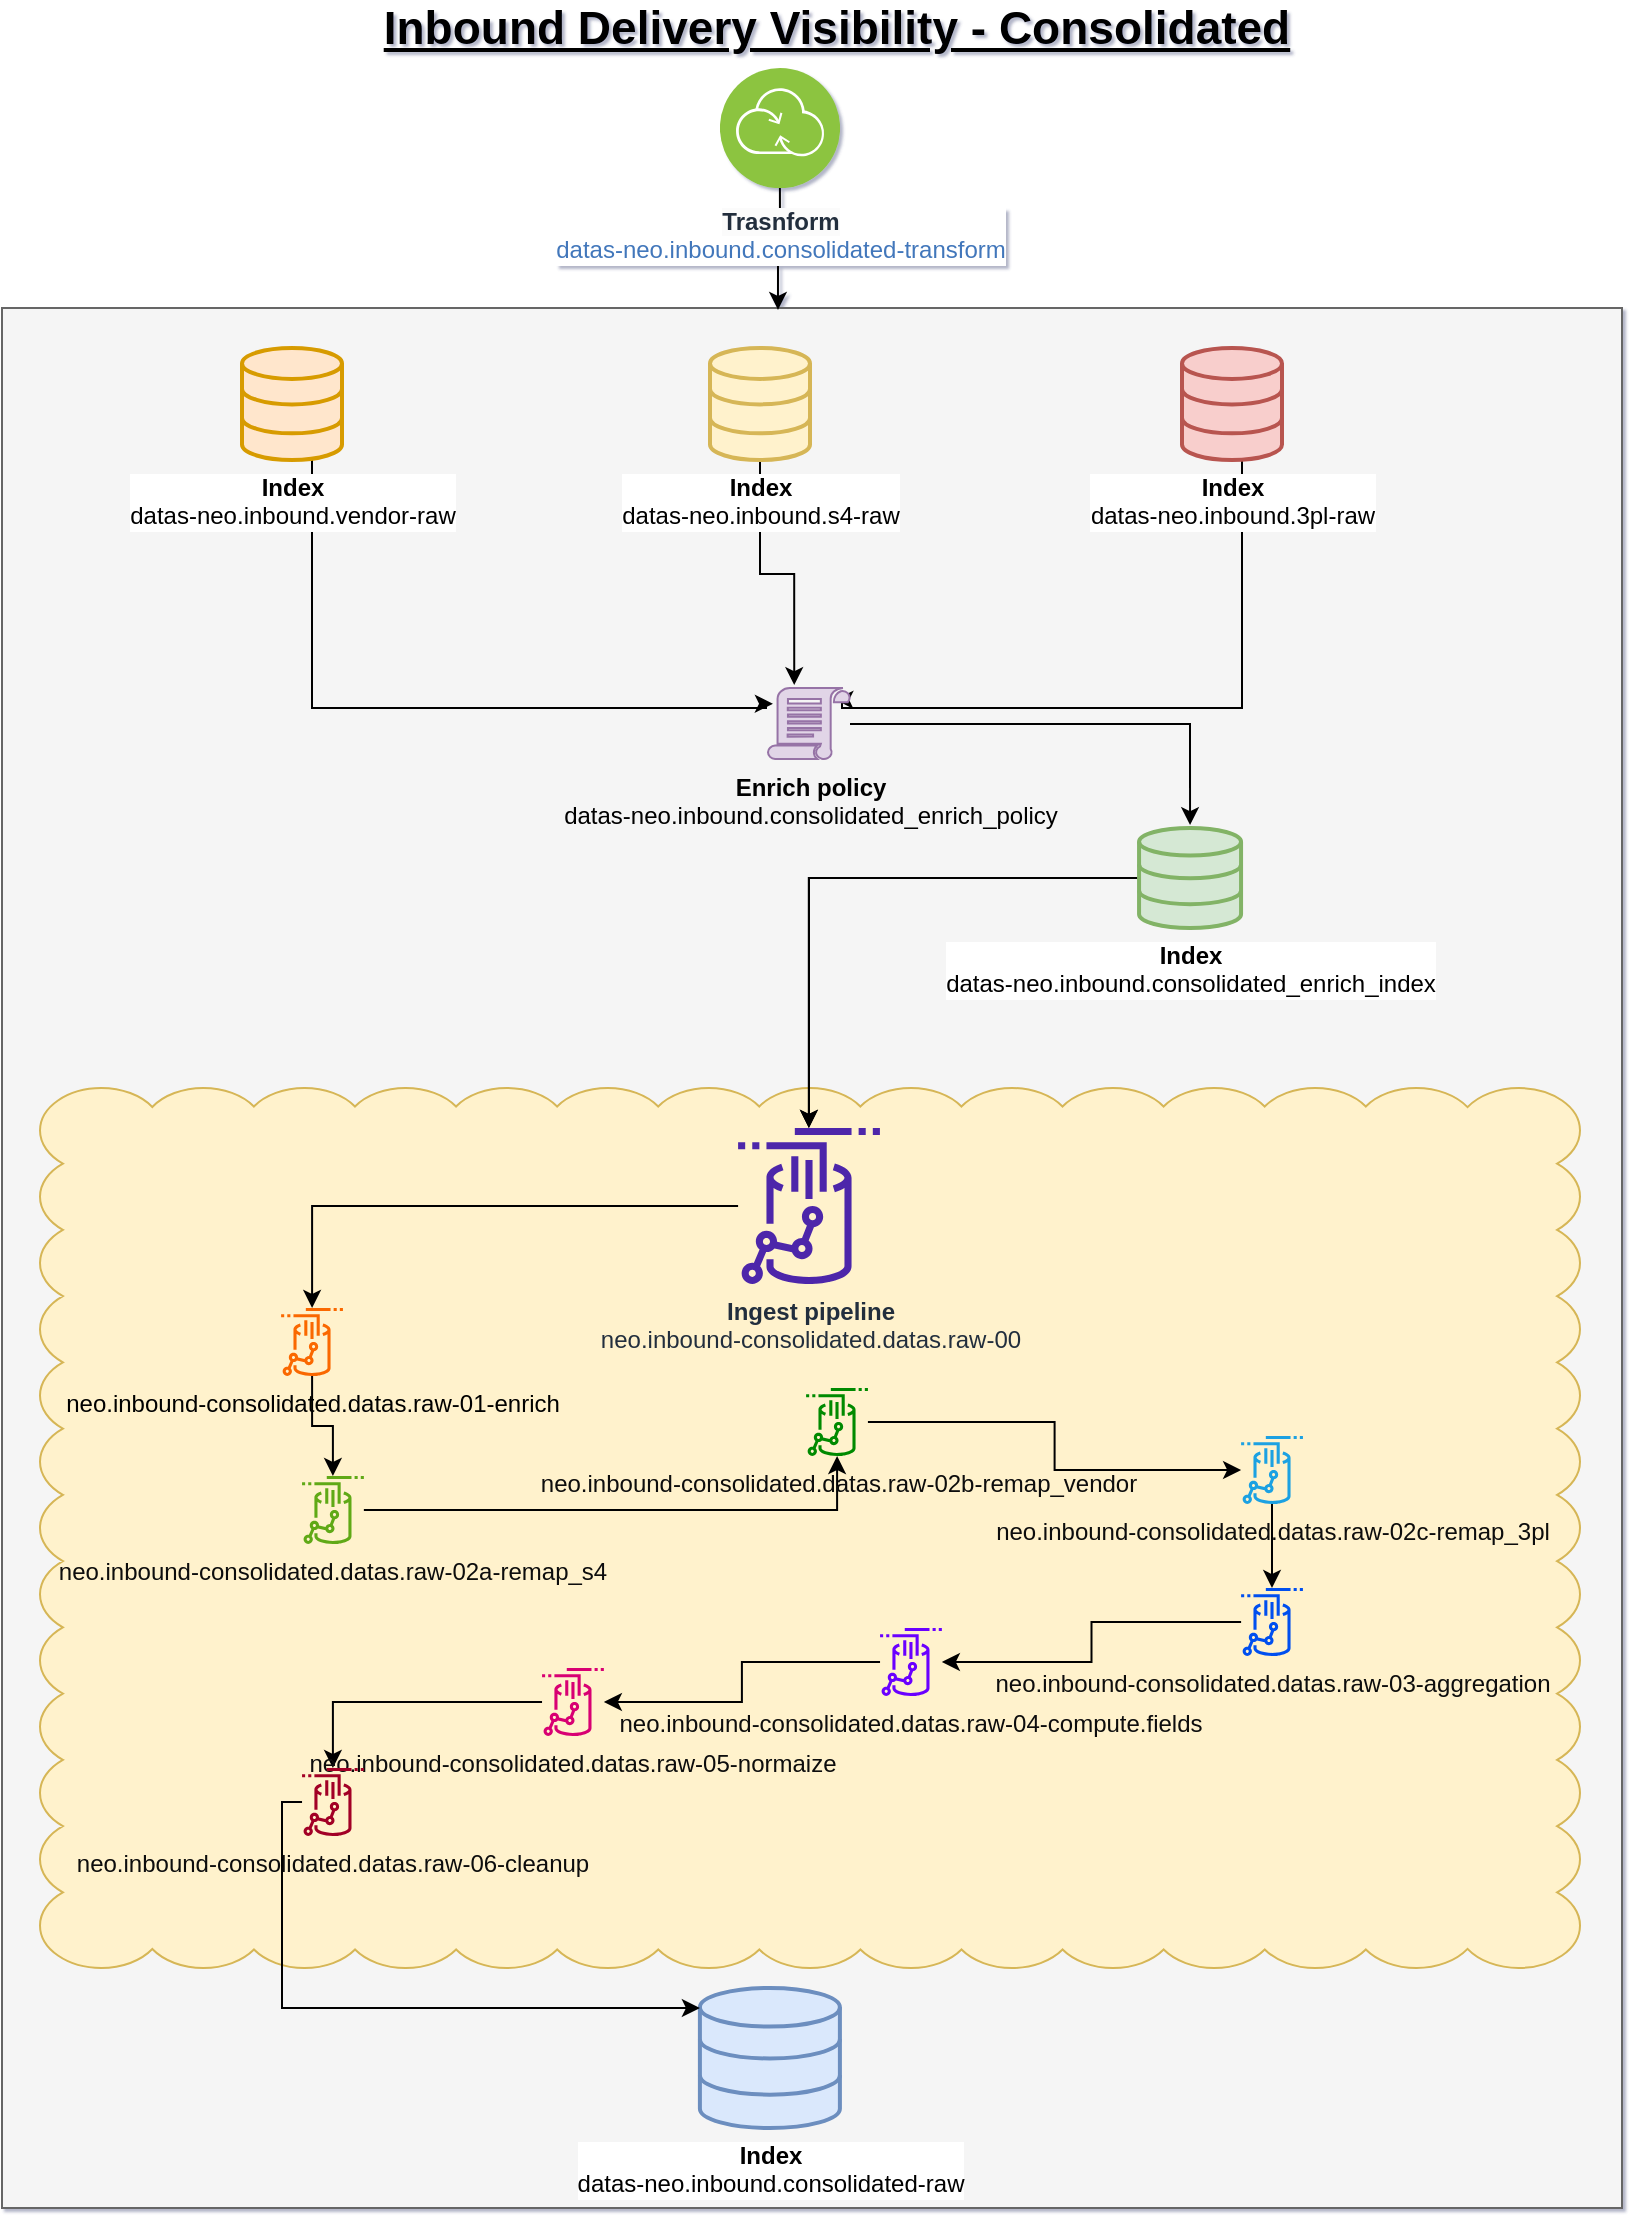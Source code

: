 <mxfile version="21.6.5" type="github">
  <diagram name="Page-1" id="-PrbdQjXji2XNEa-jSd8">
    <mxGraphModel dx="984" dy="575" grid="1" gridSize="10" guides="1" tooltips="1" connect="1" arrows="1" fold="1" page="1" pageScale="1" pageWidth="827" pageHeight="1169" background="none" math="0" shadow="1">
      <root>
        <mxCell id="0" />
        <mxCell id="1" parent="0" />
        <mxCell id="r-W4MLv6wnLr3ksw_QMo-62" value="" style="rounded=0;whiteSpace=wrap;html=1;fillColor=#f5f5f5;strokeColor=#666666;fontColor=#333333;" vertex="1" parent="1">
          <mxGeometry x="10" y="160" width="810" height="950" as="geometry" />
        </mxCell>
        <mxCell id="r-W4MLv6wnLr3ksw_QMo-55" value="" style="whiteSpace=wrap;html=1;shape=mxgraph.basic.cloud_rect;fillColor=#fff2cc;strokeColor=#d6b656;align=left;" vertex="1" parent="1">
          <mxGeometry x="29" y="550" width="770" height="440" as="geometry" />
        </mxCell>
        <mxCell id="r-W4MLv6wnLr3ksw_QMo-15" value="" style="edgeStyle=orthogonalEdgeStyle;rounded=0;orthogonalLoop=1;jettySize=auto;html=1;entryX=0.06;entryY=0.22;entryDx=0;entryDy=0;entryPerimeter=0;" edge="1" parent="1" source="r-W4MLv6wnLr3ksw_QMo-5" target="r-W4MLv6wnLr3ksw_QMo-9">
          <mxGeometry relative="1" as="geometry">
            <mxPoint x="344" y="260" as="targetPoint" />
            <Array as="points">
              <mxPoint x="165" y="360" />
              <mxPoint x="392" y="360" />
            </Array>
          </mxGeometry>
        </mxCell>
        <mxCell id="r-W4MLv6wnLr3ksw_QMo-5" value="&lt;b&gt;Index&lt;/b&gt;&lt;br&gt;datas-neo.inbound.vendor-raw" style="html=1;verticalLabelPosition=bottom;align=center;labelBackgroundColor=#ffffff;verticalAlign=top;strokeWidth=2;strokeColor=#d79b00;shadow=0;dashed=0;shape=mxgraph.ios7.icons.data;fillColor=#ffe6cc;" vertex="1" parent="1">
          <mxGeometry x="130" y="180" width="50" height="56" as="geometry" />
        </mxCell>
        <mxCell id="r-W4MLv6wnLr3ksw_QMo-16" style="edgeStyle=orthogonalEdgeStyle;rounded=0;orthogonalLoop=1;jettySize=auto;html=1;entryX=0.32;entryY=-0.04;entryDx=0;entryDy=0;entryPerimeter=0;" edge="1" parent="1" source="r-W4MLv6wnLr3ksw_QMo-6" target="r-W4MLv6wnLr3ksw_QMo-9">
          <mxGeometry relative="1" as="geometry" />
        </mxCell>
        <mxCell id="r-W4MLv6wnLr3ksw_QMo-6" value="&lt;b&gt;Index&lt;/b&gt;&lt;br&gt;datas-neo.inbound.s4-raw" style="html=1;verticalLabelPosition=bottom;align=center;labelBackgroundColor=#ffffff;verticalAlign=top;strokeWidth=2;strokeColor=#d6b656;shadow=0;dashed=0;shape=mxgraph.ios7.icons.data;fillColor=#fff2cc;" vertex="1" parent="1">
          <mxGeometry x="364" y="180" width="50" height="56" as="geometry" />
        </mxCell>
        <mxCell id="r-W4MLv6wnLr3ksw_QMo-18" style="edgeStyle=orthogonalEdgeStyle;rounded=0;orthogonalLoop=1;jettySize=auto;html=1;entryX=0.82;entryY=0.16;entryDx=0;entryDy=0;entryPerimeter=0;" edge="1" parent="1" source="r-W4MLv6wnLr3ksw_QMo-7" target="r-W4MLv6wnLr3ksw_QMo-9">
          <mxGeometry relative="1" as="geometry">
            <Array as="points">
              <mxPoint x="630" y="360" />
              <mxPoint x="430" y="360" />
              <mxPoint x="430" y="356" />
            </Array>
          </mxGeometry>
        </mxCell>
        <mxCell id="r-W4MLv6wnLr3ksw_QMo-7" value="&lt;b&gt;Index&lt;/b&gt;&lt;br&gt;datas-neo.inbound.3pl-raw" style="html=1;verticalLabelPosition=bottom;align=center;labelBackgroundColor=#ffffff;verticalAlign=top;strokeWidth=2;strokeColor=#b85450;shadow=0;dashed=0;shape=mxgraph.ios7.icons.data;fillColor=#f8cecc;" vertex="1" parent="1">
          <mxGeometry x="600" y="180" width="50" height="56" as="geometry" />
        </mxCell>
        <mxCell id="r-W4MLv6wnLr3ksw_QMo-22" style="edgeStyle=orthogonalEdgeStyle;rounded=0;orthogonalLoop=1;jettySize=auto;html=1;entryX=0.5;entryY=-0.029;entryDx=0;entryDy=0;entryPerimeter=0;" edge="1" parent="1" source="r-W4MLv6wnLr3ksw_QMo-9" target="r-W4MLv6wnLr3ksw_QMo-21">
          <mxGeometry relative="1" as="geometry" />
        </mxCell>
        <mxCell id="r-W4MLv6wnLr3ksw_QMo-9" value="&lt;b&gt;Enrich policy&lt;/b&gt;&lt;br&gt;datas-neo.inbound.consolidated_enrich_policy" style="sketch=0;pointerEvents=1;shadow=0;dashed=0;html=1;strokeColor=#9673a6;labelPosition=center;verticalLabelPosition=bottom;verticalAlign=top;align=center;fillColor=#e1d5e7;shape=mxgraph.mscae.intune.policy;" vertex="1" parent="1">
          <mxGeometry x="393" y="350" width="41" height="36" as="geometry" />
        </mxCell>
        <mxCell id="r-W4MLv6wnLr3ksw_QMo-27" style="edgeStyle=orthogonalEdgeStyle;rounded=0;orthogonalLoop=1;jettySize=auto;html=1;" edge="1" parent="1" source="r-W4MLv6wnLr3ksw_QMo-21" target="r-W4MLv6wnLr3ksw_QMo-24">
          <mxGeometry relative="1" as="geometry" />
        </mxCell>
        <mxCell id="r-W4MLv6wnLr3ksw_QMo-23" value="&lt;b&gt;Index&lt;/b&gt;&lt;br&gt;datas-neo.inbound.consolidated-raw" style="html=1;verticalLabelPosition=bottom;align=center;labelBackgroundColor=#ffffff;verticalAlign=top;strokeWidth=2;strokeColor=#6c8ebf;shadow=0;dashed=0;shape=mxgraph.ios7.icons.data;fillColor=#dae8fc;" vertex="1" parent="1">
          <mxGeometry x="358.95" y="1000" width="70" height="70" as="geometry" />
        </mxCell>
        <mxCell id="r-W4MLv6wnLr3ksw_QMo-26" value="" style="edgeStyle=orthogonalEdgeStyle;rounded=0;orthogonalLoop=1;jettySize=auto;html=1;" edge="1" parent="1" source="r-W4MLv6wnLr3ksw_QMo-24" target="r-W4MLv6wnLr3ksw_QMo-25">
          <mxGeometry relative="1" as="geometry" />
        </mxCell>
        <mxCell id="r-W4MLv6wnLr3ksw_QMo-39" value="" style="edgeStyle=orthogonalEdgeStyle;rounded=0;orthogonalLoop=1;jettySize=auto;html=1;" edge="1" parent="1" source="r-W4MLv6wnLr3ksw_QMo-60" target="r-W4MLv6wnLr3ksw_QMo-38">
          <mxGeometry relative="1" as="geometry" />
        </mxCell>
        <mxCell id="r-W4MLv6wnLr3ksw_QMo-41" value="" style="edgeStyle=orthogonalEdgeStyle;rounded=0;orthogonalLoop=1;jettySize=auto;html=1;" edge="1" parent="1" source="r-W4MLv6wnLr3ksw_QMo-38" target="r-W4MLv6wnLr3ksw_QMo-40">
          <mxGeometry relative="1" as="geometry" />
        </mxCell>
        <mxCell id="r-W4MLv6wnLr3ksw_QMo-43" value="" style="edgeStyle=orthogonalEdgeStyle;rounded=0;orthogonalLoop=1;jettySize=auto;html=1;" edge="1" parent="1" source="r-W4MLv6wnLr3ksw_QMo-40" target="r-W4MLv6wnLr3ksw_QMo-42">
          <mxGeometry relative="1" as="geometry" />
        </mxCell>
        <mxCell id="r-W4MLv6wnLr3ksw_QMo-45" value="" style="edgeStyle=orthogonalEdgeStyle;rounded=0;orthogonalLoop=1;jettySize=auto;html=1;" edge="1" parent="1" source="r-W4MLv6wnLr3ksw_QMo-42" target="r-W4MLv6wnLr3ksw_QMo-44">
          <mxGeometry relative="1" as="geometry" />
        </mxCell>
        <mxCell id="r-W4MLv6wnLr3ksw_QMo-47" value="" style="edgeStyle=orthogonalEdgeStyle;rounded=0;orthogonalLoop=1;jettySize=auto;html=1;" edge="1" parent="1" source="r-W4MLv6wnLr3ksw_QMo-44" target="r-W4MLv6wnLr3ksw_QMo-46">
          <mxGeometry relative="1" as="geometry" />
        </mxCell>
        <mxCell id="r-W4MLv6wnLr3ksw_QMo-49" value="" style="edgeStyle=orthogonalEdgeStyle;rounded=0;orthogonalLoop=1;jettySize=auto;html=1;" edge="1" parent="1" source="r-W4MLv6wnLr3ksw_QMo-46" target="r-W4MLv6wnLr3ksw_QMo-48">
          <mxGeometry relative="1" as="geometry" />
        </mxCell>
        <mxCell id="r-W4MLv6wnLr3ksw_QMo-46" value="neo.inbound-consolidated.datas.raw-05-normaize" style="sketch=0;outlineConnect=0;fontColor=#0D0D0D;fillColor=#d80073;strokeColor=#A50040;dashed=0;verticalLabelPosition=bottom;verticalAlign=top;align=center;html=1;fontSize=12;fontStyle=0;aspect=fixed;pointerEvents=1;shape=mxgraph.aws4.redshift_streaming_ingestion;" vertex="1" parent="1">
          <mxGeometry x="280" y="840" width="30.95" height="34" as="geometry" />
        </mxCell>
        <mxCell id="r-W4MLv6wnLr3ksw_QMo-48" value="neo.inbound-consolidated.datas.raw-06-cleanup" style="sketch=0;outlineConnect=0;fontColor=#0D0D0D;fillColor=#a20025;strokeColor=#6F0000;dashed=0;verticalLabelPosition=bottom;verticalAlign=top;align=center;html=1;fontSize=12;fontStyle=0;aspect=fixed;pointerEvents=1;shape=mxgraph.aws4.redshift_streaming_ingestion;" vertex="1" parent="1">
          <mxGeometry x="160.0" y="890" width="30.95" height="34" as="geometry" />
        </mxCell>
        <mxCell id="r-W4MLv6wnLr3ksw_QMo-56" value="" style="edgeStyle=orthogonalEdgeStyle;rounded=0;orthogonalLoop=1;jettySize=auto;html=1;" edge="1" parent="1" source="r-W4MLv6wnLr3ksw_QMo-21" target="r-W4MLv6wnLr3ksw_QMo-24">
          <mxGeometry relative="1" as="geometry" />
        </mxCell>
        <mxCell id="r-W4MLv6wnLr3ksw_QMo-21" value="&lt;b&gt;Index&lt;/b&gt;&lt;br&gt;datas-neo.inbound.consolidated_enrich_index" style="html=1;verticalLabelPosition=bottom;align=center;labelBackgroundColor=#ffffff;verticalAlign=top;strokeWidth=2;strokeColor=#82b366;shadow=0;dashed=0;shape=mxgraph.ios7.icons.data;fillColor=#d5e8d4;" vertex="1" parent="1">
          <mxGeometry x="578.53" y="420" width="51" height="50" as="geometry" />
        </mxCell>
        <mxCell id="r-W4MLv6wnLr3ksw_QMo-24" value="&lt;b&gt;Ingest pipeline&lt;/b&gt;&lt;br&gt;neo.inbound-consolidated.datas.raw-00" style="sketch=0;outlineConnect=0;fontColor=#232F3E;gradientColor=none;fillColor=#4D27AA;strokeColor=none;dashed=0;verticalLabelPosition=bottom;verticalAlign=top;align=center;html=1;fontSize=12;fontStyle=0;aspect=fixed;pointerEvents=1;shape=mxgraph.aws4.redshift_streaming_ingestion;" vertex="1" parent="1">
          <mxGeometry x="378" y="570" width="71" height="78" as="geometry" />
        </mxCell>
        <mxCell id="r-W4MLv6wnLr3ksw_QMo-61" value="" style="edgeStyle=orthogonalEdgeStyle;rounded=0;orthogonalLoop=1;jettySize=auto;html=1;" edge="1" parent="1" source="r-W4MLv6wnLr3ksw_QMo-25" target="r-W4MLv6wnLr3ksw_QMo-60">
          <mxGeometry relative="1" as="geometry" />
        </mxCell>
        <mxCell id="r-W4MLv6wnLr3ksw_QMo-25" value="neo.inbound-consolidated.datas.raw-01-enrich" style="sketch=0;outlineConnect=0;fillColor=#fa6800;strokeColor=#C73500;dashed=0;verticalLabelPosition=bottom;verticalAlign=top;align=center;html=1;fontSize=12;fontStyle=0;aspect=fixed;pointerEvents=1;shape=mxgraph.aws4.redshift_streaming_ingestion;fontColor=#000000;" vertex="1" parent="1">
          <mxGeometry x="149.53" y="660" width="30.95" height="34" as="geometry" />
        </mxCell>
        <mxCell id="r-W4MLv6wnLr3ksw_QMo-38" value="neo.inbound-consolidated.datas.raw-02b-remap_vendor" style="sketch=0;outlineConnect=0;fontColor=#0D0D0D;fillColor=#008a00;strokeColor=#005700;dashed=0;verticalLabelPosition=bottom;verticalAlign=top;align=center;html=1;fontSize=12;fontStyle=0;aspect=fixed;pointerEvents=1;shape=mxgraph.aws4.redshift_streaming_ingestion;" vertex="1" parent="1">
          <mxGeometry x="412.03" y="700" width="30.95" height="34" as="geometry" />
        </mxCell>
        <mxCell id="r-W4MLv6wnLr3ksw_QMo-40" value="neo.inbound-consolidated.datas.raw-02c-remap_3pl" style="sketch=0;outlineConnect=0;fontColor=#0D0D0D;fillColor=#1ba1e2;strokeColor=#006EAF;dashed=0;verticalLabelPosition=bottom;verticalAlign=top;align=center;html=1;fontSize=12;fontStyle=0;aspect=fixed;pointerEvents=1;shape=mxgraph.aws4.redshift_streaming_ingestion;" vertex="1" parent="1">
          <mxGeometry x="629.53" y="724" width="30.95" height="34" as="geometry" />
        </mxCell>
        <mxCell id="r-W4MLv6wnLr3ksw_QMo-42" value="neo.inbound-consolidated.datas.raw-03-aggregation" style="sketch=0;outlineConnect=0;fontColor=#0D0D0D;fillColor=#0050ef;strokeColor=#001DBC;dashed=0;verticalLabelPosition=bottom;verticalAlign=top;align=center;html=1;fontSize=12;fontStyle=0;aspect=fixed;pointerEvents=1;shape=mxgraph.aws4.redshift_streaming_ingestion;" vertex="1" parent="1">
          <mxGeometry x="629.53" y="800" width="30.95" height="34" as="geometry" />
        </mxCell>
        <mxCell id="r-W4MLv6wnLr3ksw_QMo-44" value="neo.inbound-consolidated.datas.raw-04-compute.fields" style="sketch=0;outlineConnect=0;fontColor=#0D0D0D;fillColor=#6a00ff;strokeColor=#3700CC;dashed=0;verticalLabelPosition=bottom;verticalAlign=top;align=center;html=1;fontSize=12;fontStyle=0;aspect=fixed;pointerEvents=1;shape=mxgraph.aws4.redshift_streaming_ingestion;" vertex="1" parent="1">
          <mxGeometry x="449" y="820" width="30.95" height="34" as="geometry" />
        </mxCell>
        <mxCell id="r-W4MLv6wnLr3ksw_QMo-50" style="edgeStyle=orthogonalEdgeStyle;rounded=0;orthogonalLoop=1;jettySize=auto;html=1;" edge="1" parent="1" source="r-W4MLv6wnLr3ksw_QMo-48" target="r-W4MLv6wnLr3ksw_QMo-23">
          <mxGeometry relative="1" as="geometry">
            <Array as="points">
              <mxPoint x="150" y="1010" />
            </Array>
          </mxGeometry>
        </mxCell>
        <mxCell id="r-W4MLv6wnLr3ksw_QMo-57" value="Inbound Delivery Visibility - Consolidated" style="text;html=1;strokeColor=none;fillColor=none;align=center;verticalAlign=middle;whiteSpace=wrap;rounded=0;fontSize=23;fontStyle=5" vertex="1" parent="1">
          <mxGeometry x="185" y="10" width="485" height="20" as="geometry" />
        </mxCell>
        <mxCell id="r-W4MLv6wnLr3ksw_QMo-60" value="neo.inbound-consolidated.datas.raw-02a-remap_s4" style="sketch=0;outlineConnect=0;fontColor=#0D0D0D;fillColor=#60a917;strokeColor=#2D7600;dashed=0;verticalLabelPosition=bottom;verticalAlign=top;align=center;html=1;fontSize=12;fontStyle=0;aspect=fixed;pointerEvents=1;shape=mxgraph.aws4.redshift_streaming_ingestion;" vertex="1" parent="1">
          <mxGeometry x="160.0" y="744" width="30.95" height="34" as="geometry" />
        </mxCell>
        <mxCell id="r-W4MLv6wnLr3ksw_QMo-67" style="edgeStyle=orthogonalEdgeStyle;rounded=0;orthogonalLoop=1;jettySize=auto;html=1;entryX=0.479;entryY=0.001;entryDx=0;entryDy=0;entryPerimeter=0;" edge="1" parent="1" source="r-W4MLv6wnLr3ksw_QMo-66" target="r-W4MLv6wnLr3ksw_QMo-62">
          <mxGeometry relative="1" as="geometry" />
        </mxCell>
        <mxCell id="r-W4MLv6wnLr3ksw_QMo-66" value="&lt;b style=&quot;border-color: var(--border-color); color: rgb(35, 47, 62); background-color: rgb(251, 251, 251);&quot;&gt;Trasnform&lt;/b&gt;&lt;br style=&quot;border-color: var(--border-color); color: rgb(35, 47, 62); background-color: rgb(251, 251, 251);&quot;&gt;datas-neo.inbound.consolidated-transform" style="image;aspect=fixed;perimeter=ellipsePerimeter;html=1;align=center;shadow=0;dashed=0;fontColor=#4277BB;labelBackgroundColor=default;fontSize=12;spacingTop=3;image=img/lib/ibm/infrastructure/transformation_connectivity.svg;" vertex="1" parent="1">
          <mxGeometry x="368.95" y="40" width="60" height="60" as="geometry" />
        </mxCell>
      </root>
    </mxGraphModel>
  </diagram>
</mxfile>
